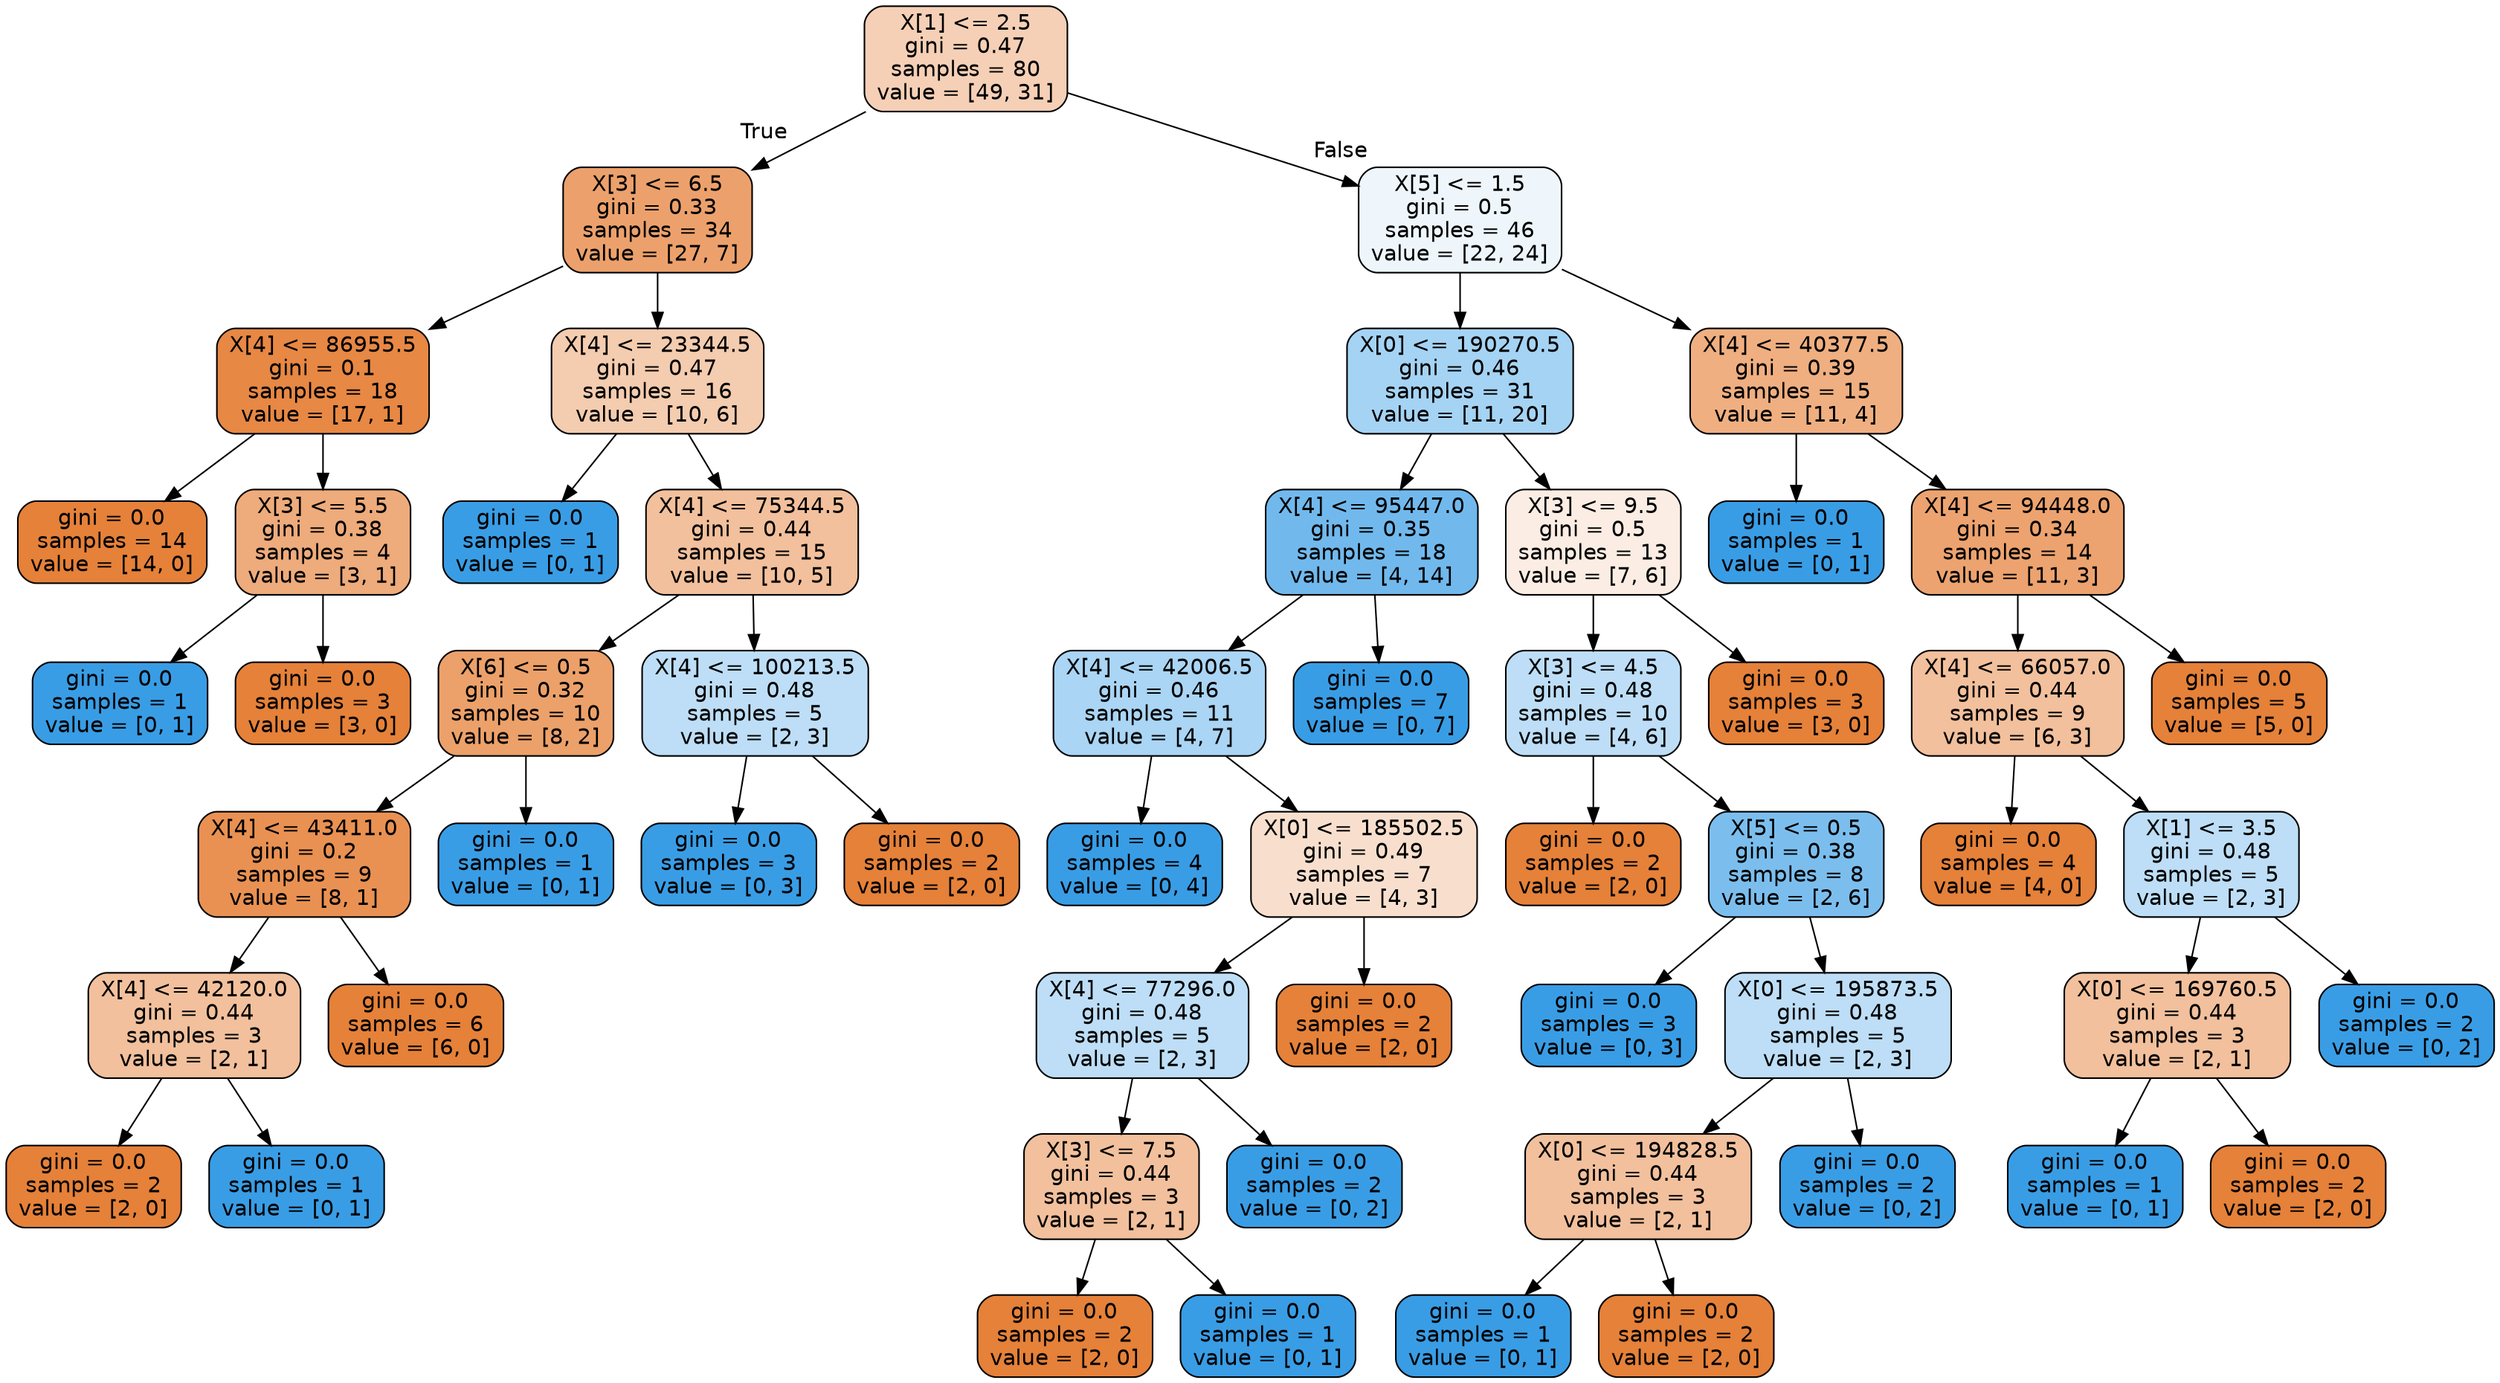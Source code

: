 digraph Tree {
node [shape=box, style="filled, rounded", color="black", fontname=helvetica] ;
edge [fontname=helvetica] ;
0 [label="X[1] <= 2.5\ngini = 0.47\nsamples = 80\nvalue = [49, 31]", fillcolor="#e581395e"] ;
1 [label="X[3] <= 6.5\ngini = 0.33\nsamples = 34\nvalue = [27, 7]", fillcolor="#e58139bd"] ;
0 -> 1 [labeldistance=2.5, labelangle=45, headlabel="True"] ;
2 [label="X[4] <= 86955.5\ngini = 0.1\nsamples = 18\nvalue = [17, 1]", fillcolor="#e58139f0"] ;
1 -> 2 ;
3 [label="gini = 0.0\nsamples = 14\nvalue = [14, 0]", fillcolor="#e58139ff"] ;
2 -> 3 ;
4 [label="X[3] <= 5.5\ngini = 0.38\nsamples = 4\nvalue = [3, 1]", fillcolor="#e58139aa"] ;
2 -> 4 ;
5 [label="gini = 0.0\nsamples = 1\nvalue = [0, 1]", fillcolor="#399de5ff"] ;
4 -> 5 ;
6 [label="gini = 0.0\nsamples = 3\nvalue = [3, 0]", fillcolor="#e58139ff"] ;
4 -> 6 ;
7 [label="X[4] <= 23344.5\ngini = 0.47\nsamples = 16\nvalue = [10, 6]", fillcolor="#e5813966"] ;
1 -> 7 ;
8 [label="gini = 0.0\nsamples = 1\nvalue = [0, 1]", fillcolor="#399de5ff"] ;
7 -> 8 ;
9 [label="X[4] <= 75344.5\ngini = 0.44\nsamples = 15\nvalue = [10, 5]", fillcolor="#e581397f"] ;
7 -> 9 ;
10 [label="X[6] <= 0.5\ngini = 0.32\nsamples = 10\nvalue = [8, 2]", fillcolor="#e58139bf"] ;
9 -> 10 ;
11 [label="X[4] <= 43411.0\ngini = 0.2\nsamples = 9\nvalue = [8, 1]", fillcolor="#e58139df"] ;
10 -> 11 ;
12 [label="X[4] <= 42120.0\ngini = 0.44\nsamples = 3\nvalue = [2, 1]", fillcolor="#e581397f"] ;
11 -> 12 ;
13 [label="gini = 0.0\nsamples = 2\nvalue = [2, 0]", fillcolor="#e58139ff"] ;
12 -> 13 ;
14 [label="gini = 0.0\nsamples = 1\nvalue = [0, 1]", fillcolor="#399de5ff"] ;
12 -> 14 ;
15 [label="gini = 0.0\nsamples = 6\nvalue = [6, 0]", fillcolor="#e58139ff"] ;
11 -> 15 ;
16 [label="gini = 0.0\nsamples = 1\nvalue = [0, 1]", fillcolor="#399de5ff"] ;
10 -> 16 ;
17 [label="X[4] <= 100213.5\ngini = 0.48\nsamples = 5\nvalue = [2, 3]", fillcolor="#399de555"] ;
9 -> 17 ;
18 [label="gini = 0.0\nsamples = 3\nvalue = [0, 3]", fillcolor="#399de5ff"] ;
17 -> 18 ;
19 [label="gini = 0.0\nsamples = 2\nvalue = [2, 0]", fillcolor="#e58139ff"] ;
17 -> 19 ;
20 [label="X[5] <= 1.5\ngini = 0.5\nsamples = 46\nvalue = [22, 24]", fillcolor="#399de515"] ;
0 -> 20 [labeldistance=2.5, labelangle=-45, headlabel="False"] ;
21 [label="X[0] <= 190270.5\ngini = 0.46\nsamples = 31\nvalue = [11, 20]", fillcolor="#399de573"] ;
20 -> 21 ;
22 [label="X[4] <= 95447.0\ngini = 0.35\nsamples = 18\nvalue = [4, 14]", fillcolor="#399de5b6"] ;
21 -> 22 ;
23 [label="X[4] <= 42006.5\ngini = 0.46\nsamples = 11\nvalue = [4, 7]", fillcolor="#399de56d"] ;
22 -> 23 ;
24 [label="gini = 0.0\nsamples = 4\nvalue = [0, 4]", fillcolor="#399de5ff"] ;
23 -> 24 ;
25 [label="X[0] <= 185502.5\ngini = 0.49\nsamples = 7\nvalue = [4, 3]", fillcolor="#e5813940"] ;
23 -> 25 ;
26 [label="X[4] <= 77296.0\ngini = 0.48\nsamples = 5\nvalue = [2, 3]", fillcolor="#399de555"] ;
25 -> 26 ;
27 [label="X[3] <= 7.5\ngini = 0.44\nsamples = 3\nvalue = [2, 1]", fillcolor="#e581397f"] ;
26 -> 27 ;
28 [label="gini = 0.0\nsamples = 2\nvalue = [2, 0]", fillcolor="#e58139ff"] ;
27 -> 28 ;
29 [label="gini = 0.0\nsamples = 1\nvalue = [0, 1]", fillcolor="#399de5ff"] ;
27 -> 29 ;
30 [label="gini = 0.0\nsamples = 2\nvalue = [0, 2]", fillcolor="#399de5ff"] ;
26 -> 30 ;
31 [label="gini = 0.0\nsamples = 2\nvalue = [2, 0]", fillcolor="#e58139ff"] ;
25 -> 31 ;
32 [label="gini = 0.0\nsamples = 7\nvalue = [0, 7]", fillcolor="#399de5ff"] ;
22 -> 32 ;
33 [label="X[3] <= 9.5\ngini = 0.5\nsamples = 13\nvalue = [7, 6]", fillcolor="#e5813924"] ;
21 -> 33 ;
34 [label="X[3] <= 4.5\ngini = 0.48\nsamples = 10\nvalue = [4, 6]", fillcolor="#399de555"] ;
33 -> 34 ;
35 [label="gini = 0.0\nsamples = 2\nvalue = [2, 0]", fillcolor="#e58139ff"] ;
34 -> 35 ;
36 [label="X[5] <= 0.5\ngini = 0.38\nsamples = 8\nvalue = [2, 6]", fillcolor="#399de5aa"] ;
34 -> 36 ;
37 [label="gini = 0.0\nsamples = 3\nvalue = [0, 3]", fillcolor="#399de5ff"] ;
36 -> 37 ;
38 [label="X[0] <= 195873.5\ngini = 0.48\nsamples = 5\nvalue = [2, 3]", fillcolor="#399de555"] ;
36 -> 38 ;
39 [label="X[0] <= 194828.5\ngini = 0.44\nsamples = 3\nvalue = [2, 1]", fillcolor="#e581397f"] ;
38 -> 39 ;
40 [label="gini = 0.0\nsamples = 1\nvalue = [0, 1]", fillcolor="#399de5ff"] ;
39 -> 40 ;
41 [label="gini = 0.0\nsamples = 2\nvalue = [2, 0]", fillcolor="#e58139ff"] ;
39 -> 41 ;
42 [label="gini = 0.0\nsamples = 2\nvalue = [0, 2]", fillcolor="#399de5ff"] ;
38 -> 42 ;
43 [label="gini = 0.0\nsamples = 3\nvalue = [3, 0]", fillcolor="#e58139ff"] ;
33 -> 43 ;
44 [label="X[4] <= 40377.5\ngini = 0.39\nsamples = 15\nvalue = [11, 4]", fillcolor="#e58139a2"] ;
20 -> 44 ;
45 [label="gini = 0.0\nsamples = 1\nvalue = [0, 1]", fillcolor="#399de5ff"] ;
44 -> 45 ;
46 [label="X[4] <= 94448.0\ngini = 0.34\nsamples = 14\nvalue = [11, 3]", fillcolor="#e58139b9"] ;
44 -> 46 ;
47 [label="X[4] <= 66057.0\ngini = 0.44\nsamples = 9\nvalue = [6, 3]", fillcolor="#e581397f"] ;
46 -> 47 ;
48 [label="gini = 0.0\nsamples = 4\nvalue = [4, 0]", fillcolor="#e58139ff"] ;
47 -> 48 ;
49 [label="X[1] <= 3.5\ngini = 0.48\nsamples = 5\nvalue = [2, 3]", fillcolor="#399de555"] ;
47 -> 49 ;
50 [label="X[0] <= 169760.5\ngini = 0.44\nsamples = 3\nvalue = [2, 1]", fillcolor="#e581397f"] ;
49 -> 50 ;
51 [label="gini = 0.0\nsamples = 1\nvalue = [0, 1]", fillcolor="#399de5ff"] ;
50 -> 51 ;
52 [label="gini = 0.0\nsamples = 2\nvalue = [2, 0]", fillcolor="#e58139ff"] ;
50 -> 52 ;
53 [label="gini = 0.0\nsamples = 2\nvalue = [0, 2]", fillcolor="#399de5ff"] ;
49 -> 53 ;
54 [label="gini = 0.0\nsamples = 5\nvalue = [5, 0]", fillcolor="#e58139ff"] ;
46 -> 54 ;
}